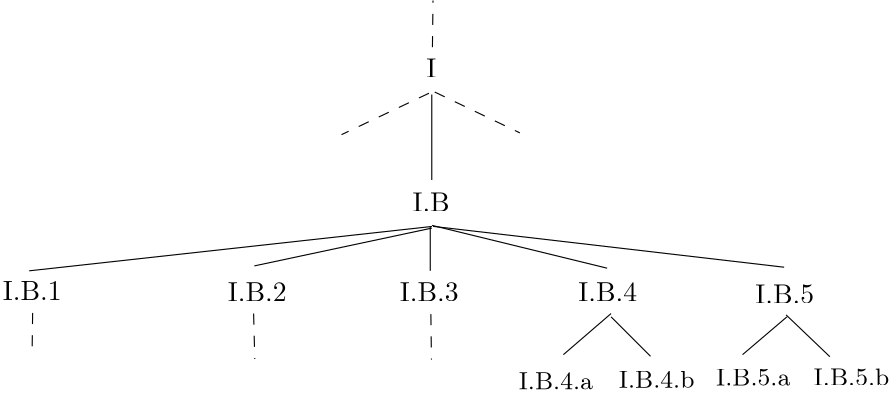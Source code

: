 <?xml version="1.0"?>
<!DOCTYPE ipe SYSTEM "ipe.dtd">
<ipe version="70000" creator="ipe6upgrade">
<info created="D:20100305133107" modified="D:20100305133107"/>
<ipestyle name="ipe6">
<color name="red" value="1 0 0"/>
<color name="green" value="0 1 0"/>
<color name="blue" value="0 0 1"/>
<color name="yellow" value="1 1 0"/>
<color name="gray1" value="0.125"/>
<color name="gray2" value="0.25"/>
<color name="gray3" value="0.375"/>
<color name="gray4" value="0.5"/>
<color name="gray5" value="0.625"/>
<color name="gray6" value="0.75"/>
<color name="gray7" value="0.875"/>
<dashstyle name="dashed" value="[4] 0"/>
<dashstyle name="dotted" value="[1 3] 0"/>
<dashstyle name="dash dotted" value="[4 2 1 2] 0"/>
<dashstyle name="dash dot dotted" value="[4 2 1 2 1 2] 0"/>
<pen name="heavier" value="0.8"/>
<pen name="fat" value="1.2"/>
<pen name="ultrafat" value="2"/>
<textsize name="large" value="\large"/>
<textsize name="Large" value="\Large"/>
<textsize name="LARGE" value="\LARGE"/>
<textsize name="huge" value="\huge"/>
<textsize name="Huge" value="\Huge"/>
<textsize name="small" value="\small"/>
<textsize name="footnote" value="\footnotesize"/>
<textsize name="tiny" value="\tiny"/>
<symbolsize name="small" value="2"/>
<symbolsize name="tiny" value="1.1"/>
<symbolsize name="large" value="5"/>
<arrowsize name="small" value="5"/>
<arrowsize name="tiny" value="3"/>
<arrowsize name="large" value="10"/>
<symbol name="mark/circle(sx)" transformations="translations">
<path fill="sym-stroke">
0.6 0 0 0.6 0 0 e 0.4 0 0 0.4 0 0 e
</path></symbol>
<symbol name="mark/disk(sx)" transformations="translations">
<path fill="sym-stroke">
0.6 0 0 0.6 0 0 e
</path></symbol>
<symbol name="mark/fdisk(sfx)" transformations="translations">
<group><path fill="sym-stroke" fillrule="eofill">
0.6 0 0 0.6 0 0 e 0.4 0 0 0.4 0 0 e
</path><path fill="sym-fill">
0.4 0 0 0.4 0 0 e
</path></group></symbol>
<symbol name="mark/box(sx)" transformations="translations">
<path fill="sym-stroke" fillrule="eofill">
-0.6 -0.6 m 0.6 -0.6 l 0.6 0.6 l -0.6 0.6 l h -0.4 -0.4 m 0.4 -0.4 l 0.4 0.4 l -0.4 0.4 l h</path></symbol>
<symbol name="mark/square(sx)" transformations="translations">
<path fill="sym-stroke">
-0.6 -0.6 m 0.6 -0.6 l 0.6 0.6 l -0.6 0.6 l h</path></symbol>
<symbol name="mark/fsquare(sfx)" transformations="translations">
<group><path fill="sym-stroke" fillrule="eofill">
-0.6 -0.6 m 0.6 -0.6 l 0.6 0.6 l -0.6 0.6 l h-0.4 -0.4 m 0.4 -0.4 l 0.4 0.4 l -0.4 0.4 l h</path><path fill="sym-fill">
-0.4 -0.4 m 0.4 -0.4 l 0.4 0.4 l -0.4 0.4 l h</path></group></symbol>
<symbol name="mark/cross(sx)" transformations="translations">
<group><path fill="sym-stroke">
-0.43 -0.57 m 0.57 0.43 l 0.43 0.57 l -0.57 -0.43 l h</path><path fill="sym-stroke">
-0.43 0.57 m 0.57 -0.43 l 0.43 -0.57 l -0.57 0.43 l h</path>
</group></symbol>
<textstyle name="center" begin="\begin{center}"
end="\end{center}"/>
<textstyle name="itemize" begin="\begin{itemize}"
end="\end{itemize}"/>
<textstyle name="item" begin="\begin{itemize}\item{}"
end="\end{itemize}"/>
</ipestyle>
<page>
<layer name="alpha"/>
<view layers="alpha" active="alpha"/>
<path layer="alpha" stroke="black" pen="normal">
240.177515 334.565089 m
240.177515 303.795858 l
</path>
<path stroke="black" pen="normal">
240.223031 287.091261 m
95.252617 271.114929 l
</path>
<path stroke="black" pen="normal">
240.223031 286.499545 m
176.317706 272.890077 l
</path>
<path stroke="black" pen="normal">
239.631315 287.091261 m
239.631315 271.114929 l
</path>
<path stroke="black" pen="normal">
240.286042 287.460727 m
303.309107 272.055089 l
</path>
<path stroke="black" pen="normal">
240.63617 287.110599 m
367.032427 272.405217 l
</path>
<path stroke="black" pen="normal">
304.720073 255.730314 m
287.56031 240.937415 l
</path>
<path stroke="black" pen="normal">
304.720073 254.546882 m
318.921256 240.345699 l
</path>
<path stroke="black" pen="normal">
368.033682 254.546882 m
352.057351 240.937415 l
</path>
<path stroke="black" pen="normal">
367.732684 255.248938 m
383.48845 240.193428 l
</path>
<text stroke="black" matrix="1 0 0 1 -1.365498 -3.186163" pos="239.585799 343.918753" type="label" transformations="translations" width="3.598" style="normal" valign="baseline" size="normal">I</text>
<text stroke="black" matrix="1 0 0 1 -5.91716 -3.186163" pos="239.130633 295.671142" type="label" transformations="translations" width="13.422" style="normal" valign="baseline" size="normal">I.B</text>
<text stroke="black" matrix="1 0 0 1 -9.103323 -2.275831" pos="94.842968 262.899181" type="label" transformations="translations" width="21.171" style="normal" valign="baseline" size="normal">I.B.1</text>
<text stroke="black" matrix="1 0 0 1 -8.19299 -6.827492" pos="174.952208 266.995676" type="label" transformations="translations" width="21.171" style="normal" valign="baseline" size="normal">I.B.2</text>
<text stroke="black" matrix="1 0 0 1 -8.19299 -5.006827" pos="236.854802 265.175011" type="label" transformations="translations" width="21.171" style="normal" valign="baseline" size="normal">I.B.3</text>
<text stroke="black" matrix="1 0 0 1 -9.000978 -7.737824" pos="301.943559 267.906008" type="label" transformations="translations" width="21.171" style="normal" valign="baseline" size="normal">I.B.4</text>
<text stroke="black" matrix="1 0 0 1 -11.77776 -7.180313" pos="368.397815 266.54051" type="label" transformations="translations" width="21.171" style="normal" valign="baseline" size="normal">I.B.5</text>
<text stroke="black" matrix="1 0 0 1 192.080109 -5.321942" pos="79.367319 233.768548" type="label" transformations="translations" width="26.748" style="normal" valign="baseline" size="small">I.B.4.a</text>
<text stroke="black" matrix="1 0 0 1 194.894598 -7.059115" pos="112.594447 236.044379" type="label" transformations="translations" width="27.26" style="normal" valign="baseline" size="small">I.B.4.b</text>
<text stroke="black" matrix="1 0 0 1 -9.965174 -3.501277" pos="352.467 233.313382" type="label" transformations="translations" width="26.748" style="normal" valign="baseline" size="small">I.B.5.a</text>
<text stroke="black" matrix="1 0 0 1 -3.501277 -6.194568" pos="381.142467 236.044379" type="label" transformations="translations" width="27.26" style="normal" valign="baseline" size="small">I.B.5.b</text>
<path stroke="black" dash="dashed" pen="normal">
239.852849 255.525485 m
240.060026 239.158553 l
</path>
<path stroke="black" dash="dashed" pen="normal">
176.042531 255.732662 m
176.456883 239.365729 l
</path>
<path stroke="black" dash="dashed" pen="normal">
96.486809 255.939838 m
96.279633 240.401611 l
</path>
<path stroke="black" dash="dashed" pen="normal">
240.414258 351.625503 m
240.621435 368.406788 l
</path>
<path stroke="black" dash="dashed" pen="normal">
241.242964 335.465747 m
271.905065 320.756225 l
</path>
<path stroke="black" dash="dashed" pen="normal">
239.1712 335.051394 m
207.680394 320.134696 l
</path>
</page>
</ipe>
